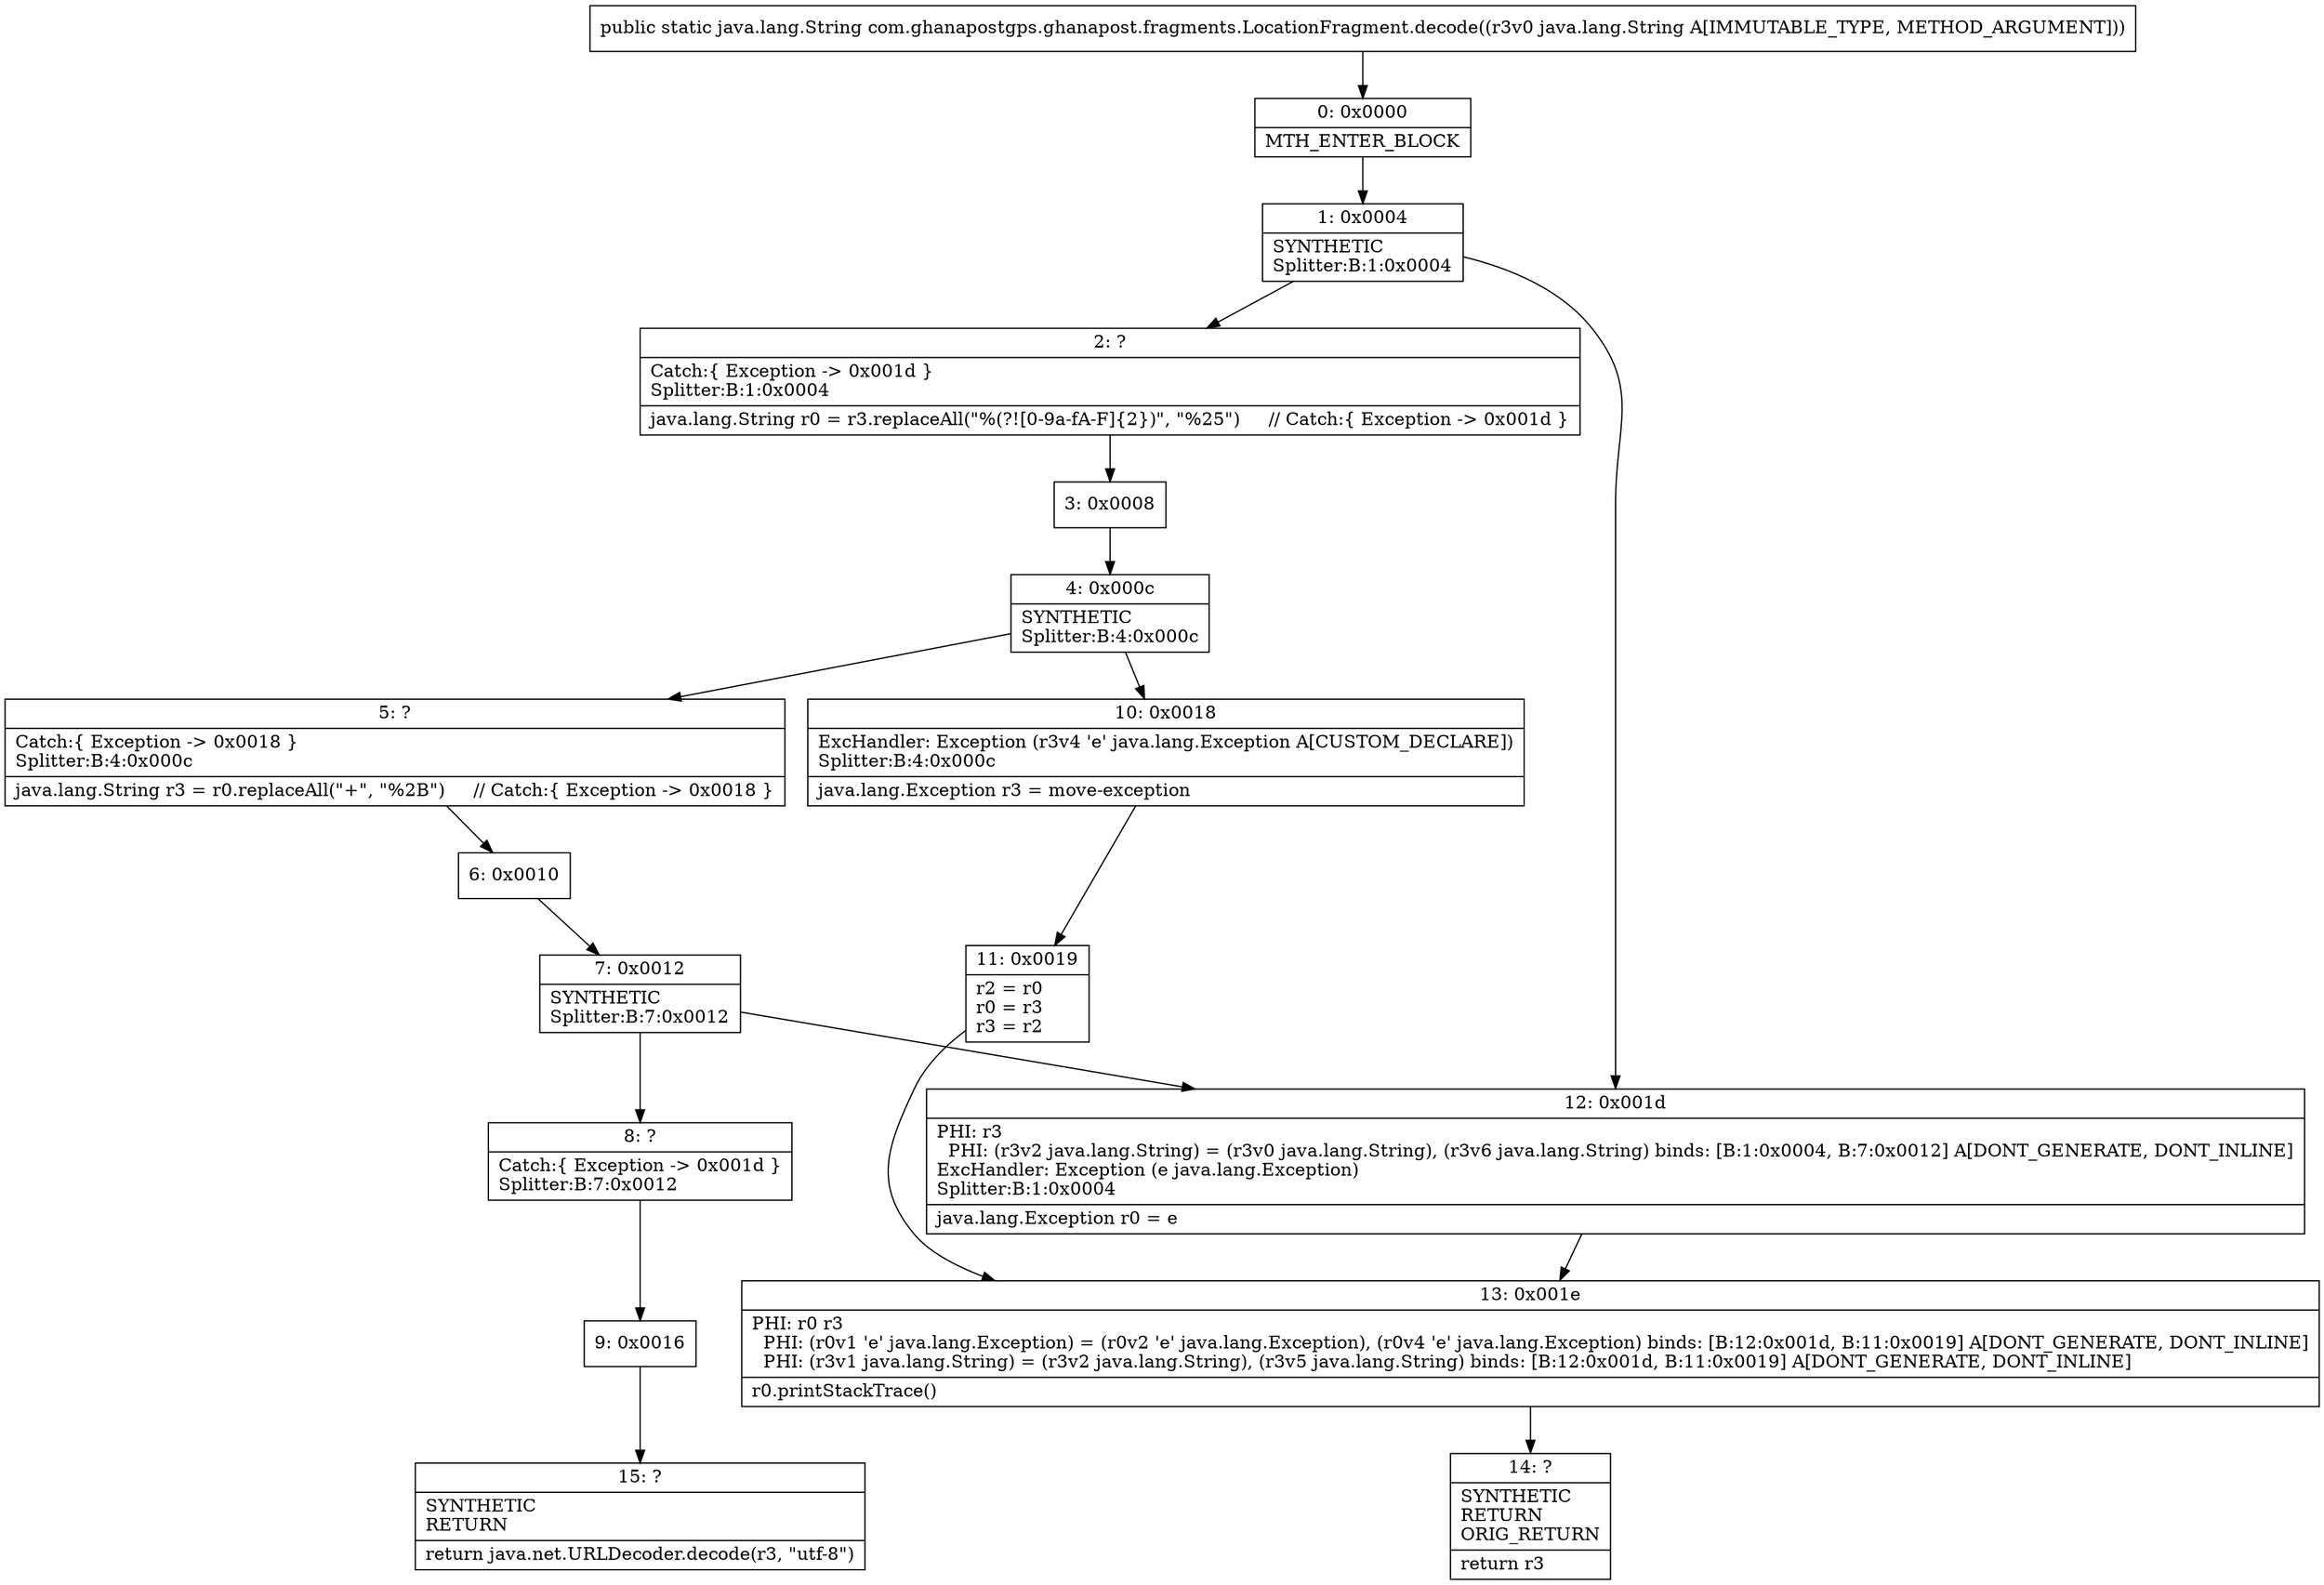 digraph "CFG forcom.ghanapostgps.ghanapost.fragments.LocationFragment.decode(Ljava\/lang\/String;)Ljava\/lang\/String;" {
Node_0 [shape=record,label="{0\:\ 0x0000|MTH_ENTER_BLOCK\l}"];
Node_1 [shape=record,label="{1\:\ 0x0004|SYNTHETIC\lSplitter:B:1:0x0004\l}"];
Node_2 [shape=record,label="{2\:\ ?|Catch:\{ Exception \-\> 0x001d \}\lSplitter:B:1:0x0004\l|java.lang.String r0 = r3.replaceAll(\"%(?![0\-9a\-fA\-F]\{2\})\", \"%25\")     \/\/ Catch:\{ Exception \-\> 0x001d \}\l}"];
Node_3 [shape=record,label="{3\:\ 0x0008}"];
Node_4 [shape=record,label="{4\:\ 0x000c|SYNTHETIC\lSplitter:B:4:0x000c\l}"];
Node_5 [shape=record,label="{5\:\ ?|Catch:\{ Exception \-\> 0x0018 \}\lSplitter:B:4:0x000c\l|java.lang.String r3 = r0.replaceAll(\"+\", \"%2B\")     \/\/ Catch:\{ Exception \-\> 0x0018 \}\l}"];
Node_6 [shape=record,label="{6\:\ 0x0010}"];
Node_7 [shape=record,label="{7\:\ 0x0012|SYNTHETIC\lSplitter:B:7:0x0012\l}"];
Node_8 [shape=record,label="{8\:\ ?|Catch:\{ Exception \-\> 0x001d \}\lSplitter:B:7:0x0012\l}"];
Node_9 [shape=record,label="{9\:\ 0x0016}"];
Node_10 [shape=record,label="{10\:\ 0x0018|ExcHandler: Exception (r3v4 'e' java.lang.Exception A[CUSTOM_DECLARE])\lSplitter:B:4:0x000c\l|java.lang.Exception r3 = move\-exception\l}"];
Node_11 [shape=record,label="{11\:\ 0x0019|r2 = r0\lr0 = r3\lr3 = r2\l}"];
Node_12 [shape=record,label="{12\:\ 0x001d|PHI: r3 \l  PHI: (r3v2 java.lang.String) = (r3v0 java.lang.String), (r3v6 java.lang.String) binds: [B:1:0x0004, B:7:0x0012] A[DONT_GENERATE, DONT_INLINE]\lExcHandler: Exception (e java.lang.Exception)\lSplitter:B:1:0x0004\l|java.lang.Exception r0 = e\l}"];
Node_13 [shape=record,label="{13\:\ 0x001e|PHI: r0 r3 \l  PHI: (r0v1 'e' java.lang.Exception) = (r0v2 'e' java.lang.Exception), (r0v4 'e' java.lang.Exception) binds: [B:12:0x001d, B:11:0x0019] A[DONT_GENERATE, DONT_INLINE]\l  PHI: (r3v1 java.lang.String) = (r3v2 java.lang.String), (r3v5 java.lang.String) binds: [B:12:0x001d, B:11:0x0019] A[DONT_GENERATE, DONT_INLINE]\l|r0.printStackTrace()\l}"];
Node_14 [shape=record,label="{14\:\ ?|SYNTHETIC\lRETURN\lORIG_RETURN\l|return r3\l}"];
Node_15 [shape=record,label="{15\:\ ?|SYNTHETIC\lRETURN\l|return java.net.URLDecoder.decode(r3, \"utf\-8\")\l}"];
MethodNode[shape=record,label="{public static java.lang.String com.ghanapostgps.ghanapost.fragments.LocationFragment.decode((r3v0 java.lang.String A[IMMUTABLE_TYPE, METHOD_ARGUMENT])) }"];
MethodNode -> Node_0;
Node_0 -> Node_1;
Node_1 -> Node_2;
Node_1 -> Node_12;
Node_2 -> Node_3;
Node_3 -> Node_4;
Node_4 -> Node_5;
Node_4 -> Node_10;
Node_5 -> Node_6;
Node_6 -> Node_7;
Node_7 -> Node_8;
Node_7 -> Node_12;
Node_8 -> Node_9;
Node_9 -> Node_15;
Node_10 -> Node_11;
Node_11 -> Node_13;
Node_12 -> Node_13;
Node_13 -> Node_14;
}

